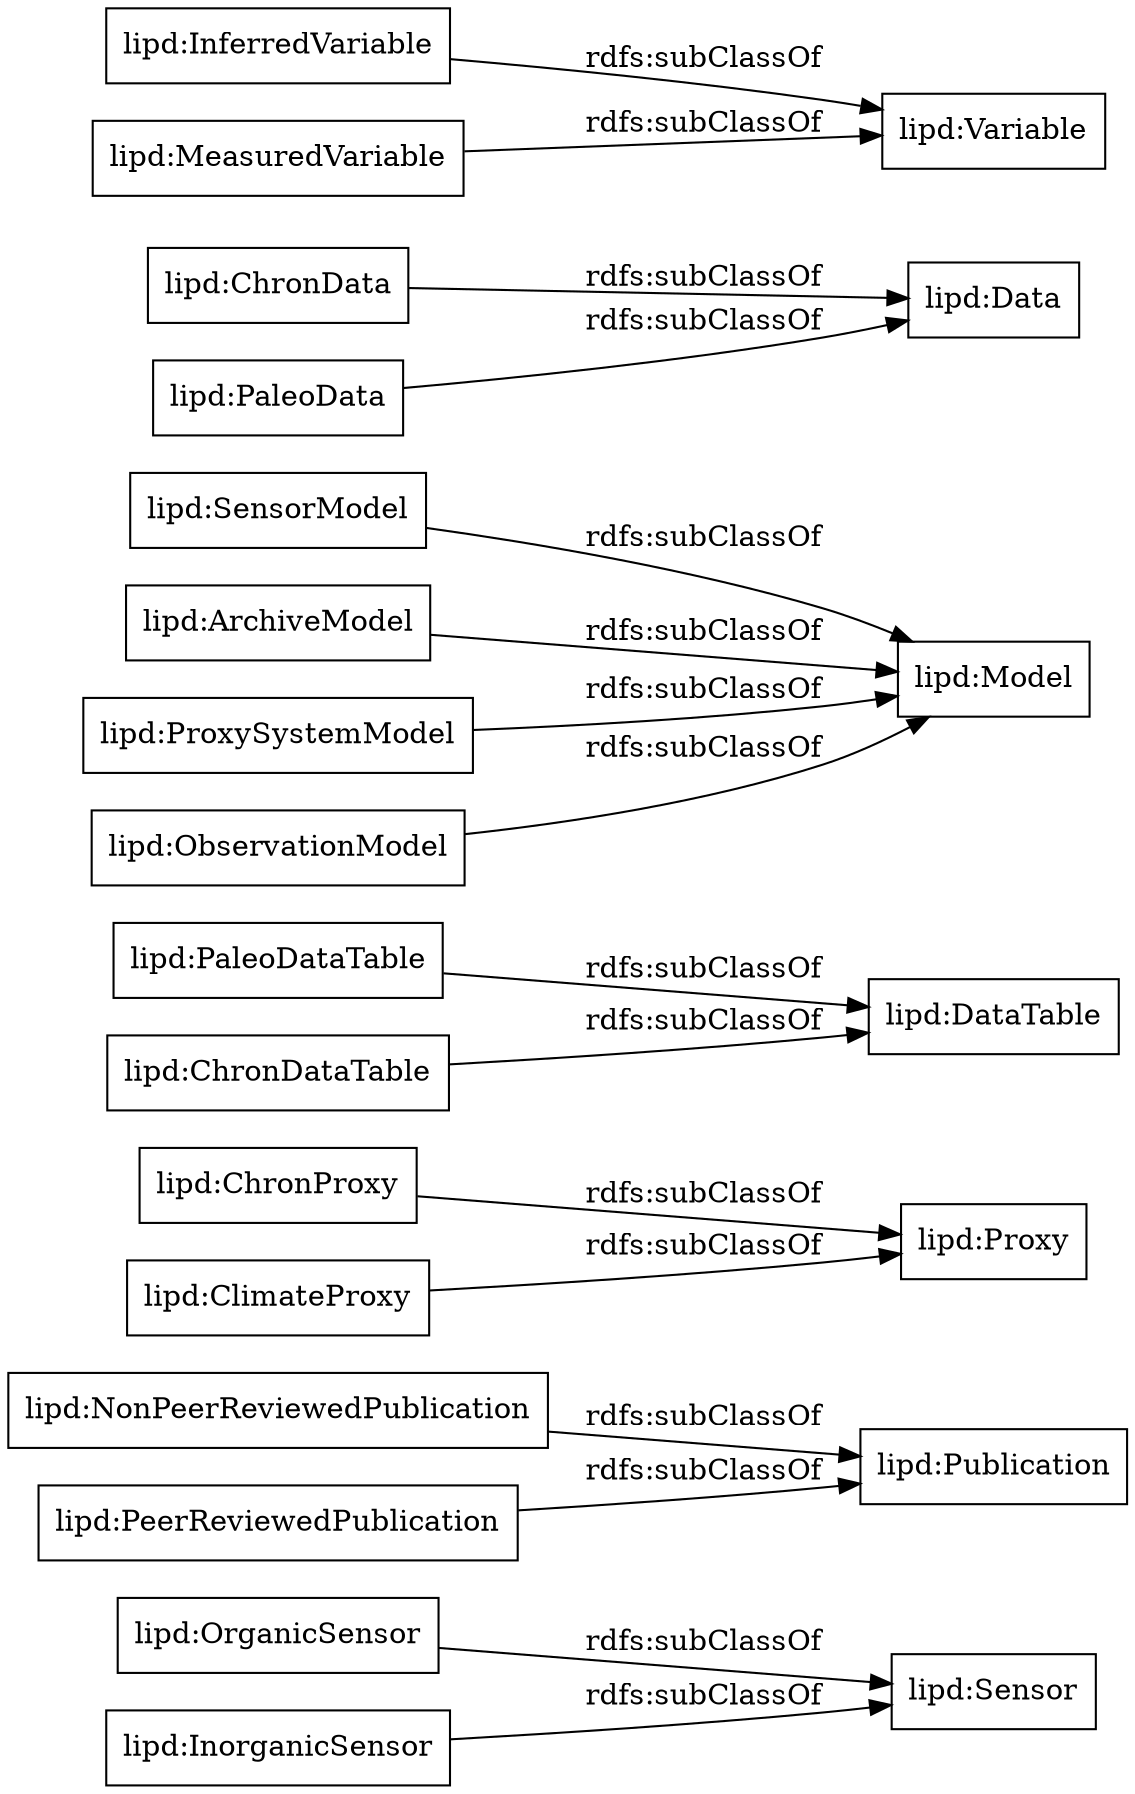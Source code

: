 digraph ar2dtool_diagram { 
rankdir=LR;
size="1000"
node [shape = rectangle, color="black"]; "lipd:Sensor" "lipd:Publication" "lipd:ChronProxy" "lipd:DataTable" "lipd:Model" "lipd:Data" "lipd:PaleoDataTable" "lipd:OrganicSensor" "lipd:SensorModel" "lipd:InferredVariable" "lipd:ChronData" "lipd:NonPeerReviewedPublication" "lipd:ArchiveModel" "lipd:MeasuredVariable" "lipd:Proxy" "lipd:ClimateProxy" "lipd:ProxySystemModel" "lipd:ObservationModel" "lipd:InorganicSensor" "lipd:ChronDataTable" "lipd:PaleoData" "lipd:Variable" "lipd:PeerReviewedPublication" ; /*classes style*/
	"lipd:PeerReviewedPublication" -> "lipd:Publication" [ label = "rdfs:subClassOf" ];
	"lipd:MeasuredVariable" -> "lipd:Variable" [ label = "rdfs:subClassOf" ];
	"lipd:ClimateProxy" -> "lipd:Proxy" [ label = "rdfs:subClassOf" ];
	"lipd:InferredVariable" -> "lipd:Variable" [ label = "rdfs:subClassOf" ];
	"lipd:PaleoData" -> "lipd:Data" [ label = "rdfs:subClassOf" ];
	"lipd:ArchiveModel" -> "lipd:Model" [ label = "rdfs:subClassOf" ];
	"lipd:SensorModel" -> "lipd:Model" [ label = "rdfs:subClassOf" ];
	"lipd:ChronProxy" -> "lipd:Proxy" [ label = "rdfs:subClassOf" ];
	"lipd:ChronDataTable" -> "lipd:DataTable" [ label = "rdfs:subClassOf" ];
	"lipd:PaleoDataTable" -> "lipd:DataTable" [ label = "rdfs:subClassOf" ];
	"lipd:InorganicSensor" -> "lipd:Sensor" [ label = "rdfs:subClassOf" ];
	"lipd:NonPeerReviewedPublication" -> "lipd:Publication" [ label = "rdfs:subClassOf" ];
	"lipd:ProxySystemModel" -> "lipd:Model" [ label = "rdfs:subClassOf" ];
	"lipd:ObservationModel" -> "lipd:Model" [ label = "rdfs:subClassOf" ];
	"lipd:OrganicSensor" -> "lipd:Sensor" [ label = "rdfs:subClassOf" ];
	"lipd:ChronData" -> "lipd:Data" [ label = "rdfs:subClassOf" ];

}

